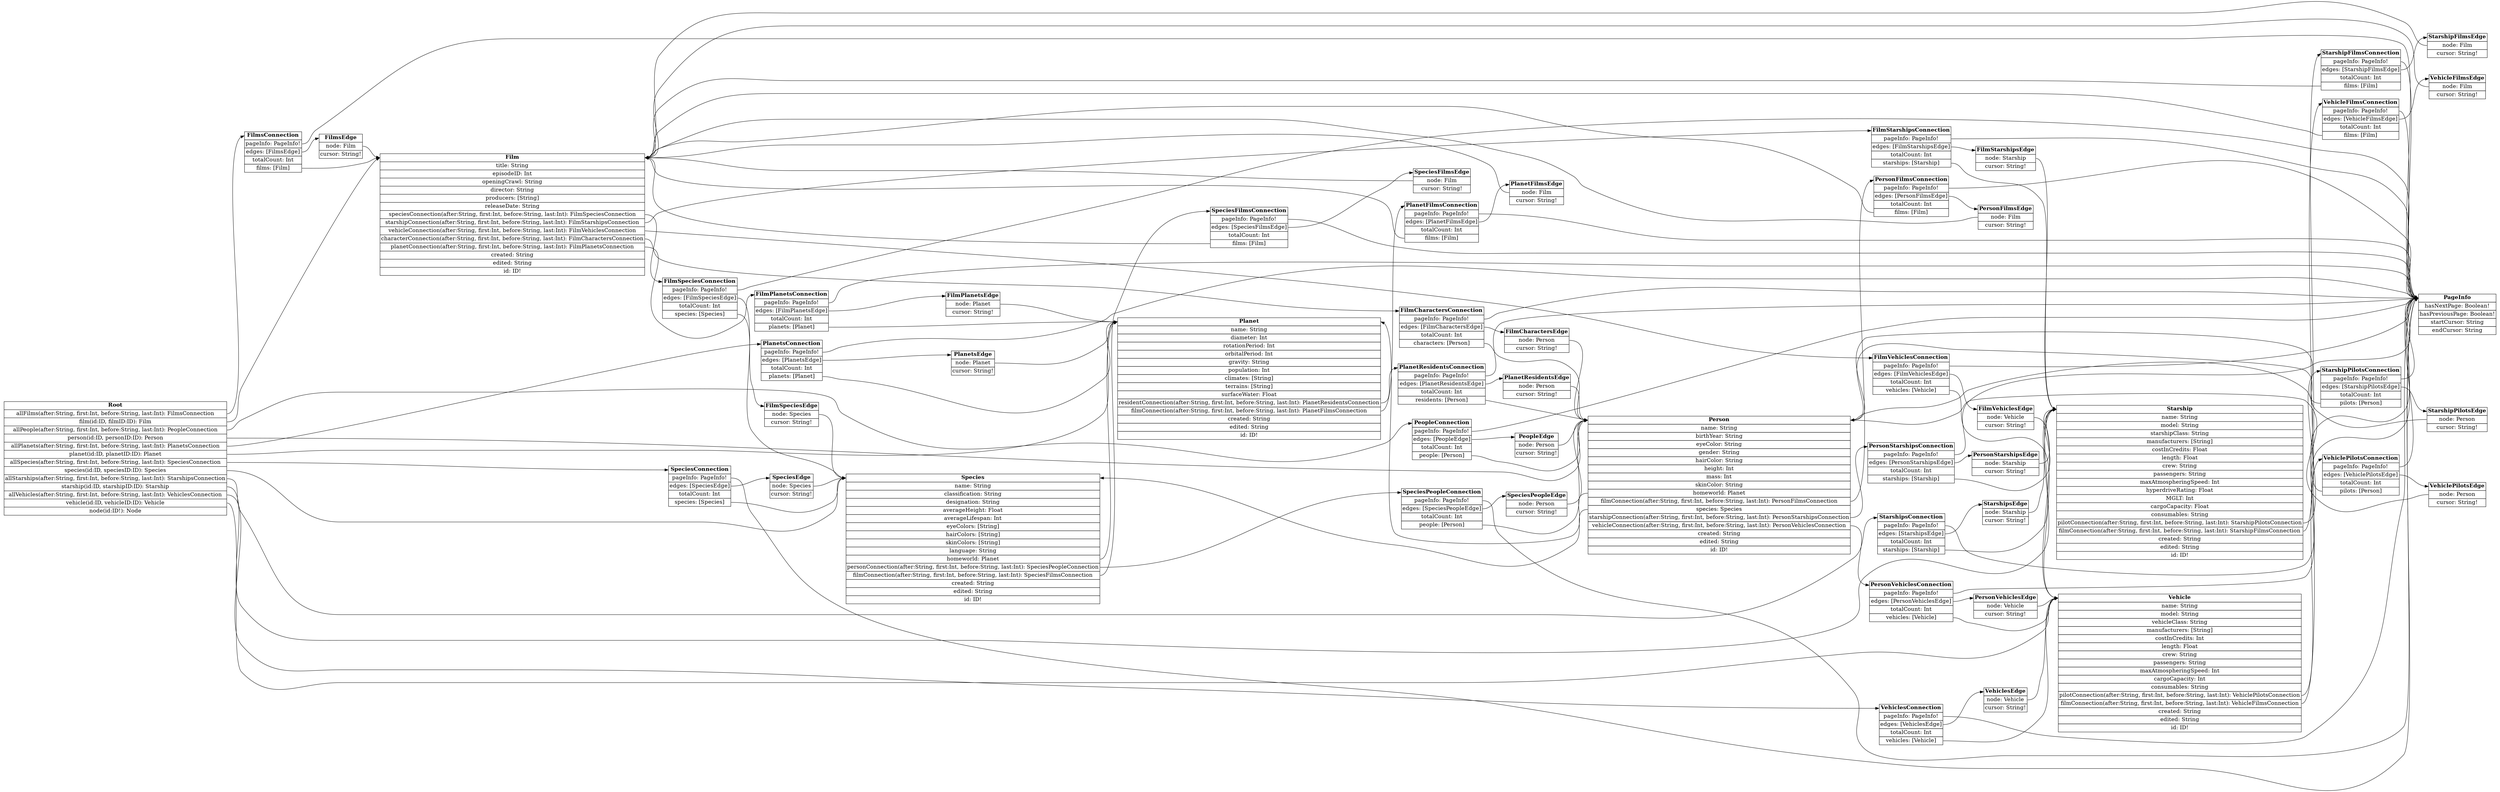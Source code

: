 digraph erd {
graph [
  rankdir = "LR"
];
node [
  fontsize = "16"
  shape = "plaintext"
];
edge [
];
Root [label=<<TABLE BORDER="0" CELLBORDER="1" CELLSPACING="0"><TR><TD PORT="__title"><B>Root</B></TD></TR><TR><TD PORT="allFilmsport">allFilms(after:String, first:Int, before:String, last:Int): FilmsConnection</TD></TR>,<TR><TD PORT="filmport">film(id:ID, filmID:ID): Film</TD></TR>,<TR><TD PORT="allPeopleport">allPeople(after:String, first:Int, before:String, last:Int): PeopleConnection</TD></TR>,<TR><TD PORT="personport">person(id:ID, personID:ID): Person</TD></TR>,<TR><TD PORT="allPlanetsport">allPlanets(after:String, first:Int, before:String, last:Int): PlanetsConnection</TD></TR>,<TR><TD PORT="planetport">planet(id:ID, planetID:ID): Planet</TD></TR>,<TR><TD PORT="allSpeciesport">allSpecies(after:String, first:Int, before:String, last:Int): SpeciesConnection</TD></TR>,<TR><TD PORT="speciesport">species(id:ID, speciesID:ID): Species</TD></TR>,<TR><TD PORT="allStarshipsport">allStarships(after:String, first:Int, before:String, last:Int): StarshipsConnection</TD></TR>,<TR><TD PORT="starshipport">starship(id:ID, starshipID:ID): Starship</TD></TR>,<TR><TD PORT="allVehiclesport">allVehicles(after:String, first:Int, before:String, last:Int): VehiclesConnection</TD></TR>,<TR><TD PORT="vehicleport">vehicle(id:ID, vehicleID:ID): Vehicle</TD></TR>,<TR><TD PORT="nodeport">node(id:ID!): Node</TD></TR></TABLE>>];
FilmsConnection [label=<<TABLE BORDER="0" CELLBORDER="1" CELLSPACING="0"><TR><TD PORT="__title"><B>FilmsConnection</B></TD></TR><TR><TD PORT="pageInfoport">pageInfo: PageInfo!</TD></TR>,<TR><TD PORT="edgesport">edges: [FilmsEdge]</TD></TR>,<TR><TD PORT="totalCountport">totalCount: Int</TD></TR>,<TR><TD PORT="filmsport">films: [Film]</TD></TR></TABLE>>];
Film [label=<<TABLE BORDER="0" CELLBORDER="1" CELLSPACING="0"><TR><TD PORT="__title"><B>Film</B></TD></TR><TR><TD PORT="titleport">title: String</TD></TR>,<TR><TD PORT="episodeIDport">episodeID: Int</TD></TR>,<TR><TD PORT="openingCrawlport">openingCrawl: String</TD></TR>,<TR><TD PORT="directorport">director: String</TD></TR>,<TR><TD PORT="producersport">producers: [String]</TD></TR>,<TR><TD PORT="releaseDateport">releaseDate: String</TD></TR>,<TR><TD PORT="speciesConnectionport">speciesConnection(after:String, first:Int, before:String, last:Int): FilmSpeciesConnection</TD></TR>,<TR><TD PORT="starshipConnectionport">starshipConnection(after:String, first:Int, before:String, last:Int): FilmStarshipsConnection</TD></TR>,<TR><TD PORT="vehicleConnectionport">vehicleConnection(after:String, first:Int, before:String, last:Int): FilmVehiclesConnection</TD></TR>,<TR><TD PORT="characterConnectionport">characterConnection(after:String, first:Int, before:String, last:Int): FilmCharactersConnection</TD></TR>,<TR><TD PORT="planetConnectionport">planetConnection(after:String, first:Int, before:String, last:Int): FilmPlanetsConnection</TD></TR>,<TR><TD PORT="createdport">created: String</TD></TR>,<TR><TD PORT="editedport">edited: String</TD></TR>,<TR><TD PORT="idport">id: ID!</TD></TR></TABLE>>];
PeopleConnection [label=<<TABLE BORDER="0" CELLBORDER="1" CELLSPACING="0"><TR><TD PORT="__title"><B>PeopleConnection</B></TD></TR><TR><TD PORT="pageInfoport">pageInfo: PageInfo!</TD></TR>,<TR><TD PORT="edgesport">edges: [PeopleEdge]</TD></TR>,<TR><TD PORT="totalCountport">totalCount: Int</TD></TR>,<TR><TD PORT="peopleport">people: [Person]</TD></TR></TABLE>>];
Person [label=<<TABLE BORDER="0" CELLBORDER="1" CELLSPACING="0"><TR><TD PORT="__title"><B>Person</B></TD></TR><TR><TD PORT="nameport">name: String</TD></TR>,<TR><TD PORT="birthYearport">birthYear: String</TD></TR>,<TR><TD PORT="eyeColorport">eyeColor: String</TD></TR>,<TR><TD PORT="genderport">gender: String</TD></TR>,<TR><TD PORT="hairColorport">hairColor: String</TD></TR>,<TR><TD PORT="heightport">height: Int</TD></TR>,<TR><TD PORT="massport">mass: Int</TD></TR>,<TR><TD PORT="skinColorport">skinColor: String</TD></TR>,<TR><TD PORT="homeworldport">homeworld: Planet</TD></TR>,<TR><TD PORT="filmConnectionport">filmConnection(after:String, first:Int, before:String, last:Int): PersonFilmsConnection</TD></TR>,<TR><TD PORT="speciesport">species: Species</TD></TR>,<TR><TD PORT="starshipConnectionport">starshipConnection(after:String, first:Int, before:String, last:Int): PersonStarshipsConnection</TD></TR>,<TR><TD PORT="vehicleConnectionport">vehicleConnection(after:String, first:Int, before:String, last:Int): PersonVehiclesConnection</TD></TR>,<TR><TD PORT="createdport">created: String</TD></TR>,<TR><TD PORT="editedport">edited: String</TD></TR>,<TR><TD PORT="idport">id: ID!</TD></TR></TABLE>>];
PlanetsConnection [label=<<TABLE BORDER="0" CELLBORDER="1" CELLSPACING="0"><TR><TD PORT="__title"><B>PlanetsConnection</B></TD></TR><TR><TD PORT="pageInfoport">pageInfo: PageInfo!</TD></TR>,<TR><TD PORT="edgesport">edges: [PlanetsEdge]</TD></TR>,<TR><TD PORT="totalCountport">totalCount: Int</TD></TR>,<TR><TD PORT="planetsport">planets: [Planet]</TD></TR></TABLE>>];
Planet [label=<<TABLE BORDER="0" CELLBORDER="1" CELLSPACING="0"><TR><TD PORT="__title"><B>Planet</B></TD></TR><TR><TD PORT="nameport">name: String</TD></TR>,<TR><TD PORT="diameterport">diameter: Int</TD></TR>,<TR><TD PORT="rotationPeriodport">rotationPeriod: Int</TD></TR>,<TR><TD PORT="orbitalPeriodport">orbitalPeriod: Int</TD></TR>,<TR><TD PORT="gravityport">gravity: String</TD></TR>,<TR><TD PORT="populationport">population: Int</TD></TR>,<TR><TD PORT="climatesport">climates: [String]</TD></TR>,<TR><TD PORT="terrainsport">terrains: [String]</TD></TR>,<TR><TD PORT="surfaceWaterport">surfaceWater: Float</TD></TR>,<TR><TD PORT="residentConnectionport">residentConnection(after:String, first:Int, before:String, last:Int): PlanetResidentsConnection</TD></TR>,<TR><TD PORT="filmConnectionport">filmConnection(after:String, first:Int, before:String, last:Int): PlanetFilmsConnection</TD></TR>,<TR><TD PORT="createdport">created: String</TD></TR>,<TR><TD PORT="editedport">edited: String</TD></TR>,<TR><TD PORT="idport">id: ID!</TD></TR></TABLE>>];
SpeciesConnection [label=<<TABLE BORDER="0" CELLBORDER="1" CELLSPACING="0"><TR><TD PORT="__title"><B>SpeciesConnection</B></TD></TR><TR><TD PORT="pageInfoport">pageInfo: PageInfo!</TD></TR>,<TR><TD PORT="edgesport">edges: [SpeciesEdge]</TD></TR>,<TR><TD PORT="totalCountport">totalCount: Int</TD></TR>,<TR><TD PORT="speciesport">species: [Species]</TD></TR></TABLE>>];
Species [label=<<TABLE BORDER="0" CELLBORDER="1" CELLSPACING="0"><TR><TD PORT="__title"><B>Species</B></TD></TR><TR><TD PORT="nameport">name: String</TD></TR>,<TR><TD PORT="classificationport">classification: String</TD></TR>,<TR><TD PORT="designationport">designation: String</TD></TR>,<TR><TD PORT="averageHeightport">averageHeight: Float</TD></TR>,<TR><TD PORT="averageLifespanport">averageLifespan: Int</TD></TR>,<TR><TD PORT="eyeColorsport">eyeColors: [String]</TD></TR>,<TR><TD PORT="hairColorsport">hairColors: [String]</TD></TR>,<TR><TD PORT="skinColorsport">skinColors: [String]</TD></TR>,<TR><TD PORT="languageport">language: String</TD></TR>,<TR><TD PORT="homeworldport">homeworld: Planet</TD></TR>,<TR><TD PORT="personConnectionport">personConnection(after:String, first:Int, before:String, last:Int): SpeciesPeopleConnection</TD></TR>,<TR><TD PORT="filmConnectionport">filmConnection(after:String, first:Int, before:String, last:Int): SpeciesFilmsConnection</TD></TR>,<TR><TD PORT="createdport">created: String</TD></TR>,<TR><TD PORT="editedport">edited: String</TD></TR>,<TR><TD PORT="idport">id: ID!</TD></TR></TABLE>>];
StarshipsConnection [label=<<TABLE BORDER="0" CELLBORDER="1" CELLSPACING="0"><TR><TD PORT="__title"><B>StarshipsConnection</B></TD></TR><TR><TD PORT="pageInfoport">pageInfo: PageInfo!</TD></TR>,<TR><TD PORT="edgesport">edges: [StarshipsEdge]</TD></TR>,<TR><TD PORT="totalCountport">totalCount: Int</TD></TR>,<TR><TD PORT="starshipsport">starships: [Starship]</TD></TR></TABLE>>];
Starship [label=<<TABLE BORDER="0" CELLBORDER="1" CELLSPACING="0"><TR><TD PORT="__title"><B>Starship</B></TD></TR><TR><TD PORT="nameport">name: String</TD></TR>,<TR><TD PORT="modelport">model: String</TD></TR>,<TR><TD PORT="starshipClassport">starshipClass: String</TD></TR>,<TR><TD PORT="manufacturersport">manufacturers: [String]</TD></TR>,<TR><TD PORT="costInCreditsport">costInCredits: Float</TD></TR>,<TR><TD PORT="lengthport">length: Float</TD></TR>,<TR><TD PORT="crewport">crew: String</TD></TR>,<TR><TD PORT="passengersport">passengers: String</TD></TR>,<TR><TD PORT="maxAtmospheringSpeedport">maxAtmospheringSpeed: Int</TD></TR>,<TR><TD PORT="hyperdriveRatingport">hyperdriveRating: Float</TD></TR>,<TR><TD PORT="MGLTport">MGLT: Int</TD></TR>,<TR><TD PORT="cargoCapacityport">cargoCapacity: Float</TD></TR>,<TR><TD PORT="consumablesport">consumables: String</TD></TR>,<TR><TD PORT="pilotConnectionport">pilotConnection(after:String, first:Int, before:String, last:Int): StarshipPilotsConnection</TD></TR>,<TR><TD PORT="filmConnectionport">filmConnection(after:String, first:Int, before:String, last:Int): StarshipFilmsConnection</TD></TR>,<TR><TD PORT="createdport">created: String</TD></TR>,<TR><TD PORT="editedport">edited: String</TD></TR>,<TR><TD PORT="idport">id: ID!</TD></TR></TABLE>>];
VehiclesConnection [label=<<TABLE BORDER="0" CELLBORDER="1" CELLSPACING="0"><TR><TD PORT="__title"><B>VehiclesConnection</B></TD></TR><TR><TD PORT="pageInfoport">pageInfo: PageInfo!</TD></TR>,<TR><TD PORT="edgesport">edges: [VehiclesEdge]</TD></TR>,<TR><TD PORT="totalCountport">totalCount: Int</TD></TR>,<TR><TD PORT="vehiclesport">vehicles: [Vehicle]</TD></TR></TABLE>>];
Vehicle [label=<<TABLE BORDER="0" CELLBORDER="1" CELLSPACING="0"><TR><TD PORT="__title"><B>Vehicle</B></TD></TR><TR><TD PORT="nameport">name: String</TD></TR>,<TR><TD PORT="modelport">model: String</TD></TR>,<TR><TD PORT="vehicleClassport">vehicleClass: String</TD></TR>,<TR><TD PORT="manufacturersport">manufacturers: [String]</TD></TR>,<TR><TD PORT="costInCreditsport">costInCredits: Int</TD></TR>,<TR><TD PORT="lengthport">length: Float</TD></TR>,<TR><TD PORT="crewport">crew: String</TD></TR>,<TR><TD PORT="passengersport">passengers: String</TD></TR>,<TR><TD PORT="maxAtmospheringSpeedport">maxAtmospheringSpeed: Int</TD></TR>,<TR><TD PORT="cargoCapacityport">cargoCapacity: Int</TD></TR>,<TR><TD PORT="consumablesport">consumables: String</TD></TR>,<TR><TD PORT="pilotConnectionport">pilotConnection(after:String, first:Int, before:String, last:Int): VehiclePilotsConnection</TD></TR>,<TR><TD PORT="filmConnectionport">filmConnection(after:String, first:Int, before:String, last:Int): VehicleFilmsConnection</TD></TR>,<TR><TD PORT="createdport">created: String</TD></TR>,<TR><TD PORT="editedport">edited: String</TD></TR>,<TR><TD PORT="idport">id: ID!</TD></TR></TABLE>>];
PageInfo [label=<<TABLE BORDER="0" CELLBORDER="1" CELLSPACING="0"><TR><TD PORT="__title"><B>PageInfo</B></TD></TR><TR><TD PORT="hasNextPageport">hasNextPage: Boolean!</TD></TR>,<TR><TD PORT="hasPreviousPageport">hasPreviousPage: Boolean!</TD></TR>,<TR><TD PORT="startCursorport">startCursor: String</TD></TR>,<TR><TD PORT="endCursorport">endCursor: String</TD></TR></TABLE>>];
FilmsEdge [label=<<TABLE BORDER="0" CELLBORDER="1" CELLSPACING="0"><TR><TD PORT="__title"><B>FilmsEdge</B></TD></TR><TR><TD PORT="nodeport">node: Film</TD></TR>,<TR><TD PORT="cursorport">cursor: String!</TD></TR></TABLE>>];
FilmSpeciesConnection [label=<<TABLE BORDER="0" CELLBORDER="1" CELLSPACING="0"><TR><TD PORT="__title"><B>FilmSpeciesConnection</B></TD></TR><TR><TD PORT="pageInfoport">pageInfo: PageInfo!</TD></TR>,<TR><TD PORT="edgesport">edges: [FilmSpeciesEdge]</TD></TR>,<TR><TD PORT="totalCountport">totalCount: Int</TD></TR>,<TR><TD PORT="speciesport">species: [Species]</TD></TR></TABLE>>];
FilmStarshipsConnection [label=<<TABLE BORDER="0" CELLBORDER="1" CELLSPACING="0"><TR><TD PORT="__title"><B>FilmStarshipsConnection</B></TD></TR><TR><TD PORT="pageInfoport">pageInfo: PageInfo!</TD></TR>,<TR><TD PORT="edgesport">edges: [FilmStarshipsEdge]</TD></TR>,<TR><TD PORT="totalCountport">totalCount: Int</TD></TR>,<TR><TD PORT="starshipsport">starships: [Starship]</TD></TR></TABLE>>];
FilmVehiclesConnection [label=<<TABLE BORDER="0" CELLBORDER="1" CELLSPACING="0"><TR><TD PORT="__title"><B>FilmVehiclesConnection</B></TD></TR><TR><TD PORT="pageInfoport">pageInfo: PageInfo!</TD></TR>,<TR><TD PORT="edgesport">edges: [FilmVehiclesEdge]</TD></TR>,<TR><TD PORT="totalCountport">totalCount: Int</TD></TR>,<TR><TD PORT="vehiclesport">vehicles: [Vehicle]</TD></TR></TABLE>>];
FilmCharactersConnection [label=<<TABLE BORDER="0" CELLBORDER="1" CELLSPACING="0"><TR><TD PORT="__title"><B>FilmCharactersConnection</B></TD></TR><TR><TD PORT="pageInfoport">pageInfo: PageInfo!</TD></TR>,<TR><TD PORT="edgesport">edges: [FilmCharactersEdge]</TD></TR>,<TR><TD PORT="totalCountport">totalCount: Int</TD></TR>,<TR><TD PORT="charactersport">characters: [Person]</TD></TR></TABLE>>];
FilmPlanetsConnection [label=<<TABLE BORDER="0" CELLBORDER="1" CELLSPACING="0"><TR><TD PORT="__title"><B>FilmPlanetsConnection</B></TD></TR><TR><TD PORT="pageInfoport">pageInfo: PageInfo!</TD></TR>,<TR><TD PORT="edgesport">edges: [FilmPlanetsEdge]</TD></TR>,<TR><TD PORT="totalCountport">totalCount: Int</TD></TR>,<TR><TD PORT="planetsport">planets: [Planet]</TD></TR></TABLE>>];
PeopleEdge [label=<<TABLE BORDER="0" CELLBORDER="1" CELLSPACING="0"><TR><TD PORT="__title"><B>PeopleEdge</B></TD></TR><TR><TD PORT="nodeport">node: Person</TD></TR>,<TR><TD PORT="cursorport">cursor: String!</TD></TR></TABLE>>];
PersonFilmsConnection [label=<<TABLE BORDER="0" CELLBORDER="1" CELLSPACING="0"><TR><TD PORT="__title"><B>PersonFilmsConnection</B></TD></TR><TR><TD PORT="pageInfoport">pageInfo: PageInfo!</TD></TR>,<TR><TD PORT="edgesport">edges: [PersonFilmsEdge]</TD></TR>,<TR><TD PORT="totalCountport">totalCount: Int</TD></TR>,<TR><TD PORT="filmsport">films: [Film]</TD></TR></TABLE>>];
PersonStarshipsConnection [label=<<TABLE BORDER="0" CELLBORDER="1" CELLSPACING="0"><TR><TD PORT="__title"><B>PersonStarshipsConnection</B></TD></TR><TR><TD PORT="pageInfoport">pageInfo: PageInfo!</TD></TR>,<TR><TD PORT="edgesport">edges: [PersonStarshipsEdge]</TD></TR>,<TR><TD PORT="totalCountport">totalCount: Int</TD></TR>,<TR><TD PORT="starshipsport">starships: [Starship]</TD></TR></TABLE>>];
PersonVehiclesConnection [label=<<TABLE BORDER="0" CELLBORDER="1" CELLSPACING="0"><TR><TD PORT="__title"><B>PersonVehiclesConnection</B></TD></TR><TR><TD PORT="pageInfoport">pageInfo: PageInfo!</TD></TR>,<TR><TD PORT="edgesport">edges: [PersonVehiclesEdge]</TD></TR>,<TR><TD PORT="totalCountport">totalCount: Int</TD></TR>,<TR><TD PORT="vehiclesport">vehicles: [Vehicle]</TD></TR></TABLE>>];
PlanetsEdge [label=<<TABLE BORDER="0" CELLBORDER="1" CELLSPACING="0"><TR><TD PORT="__title"><B>PlanetsEdge</B></TD></TR><TR><TD PORT="nodeport">node: Planet</TD></TR>,<TR><TD PORT="cursorport">cursor: String!</TD></TR></TABLE>>];
PlanetResidentsConnection [label=<<TABLE BORDER="0" CELLBORDER="1" CELLSPACING="0"><TR><TD PORT="__title"><B>PlanetResidentsConnection</B></TD></TR><TR><TD PORT="pageInfoport">pageInfo: PageInfo!</TD></TR>,<TR><TD PORT="edgesport">edges: [PlanetResidentsEdge]</TD></TR>,<TR><TD PORT="totalCountport">totalCount: Int</TD></TR>,<TR><TD PORT="residentsport">residents: [Person]</TD></TR></TABLE>>];
PlanetFilmsConnection [label=<<TABLE BORDER="0" CELLBORDER="1" CELLSPACING="0"><TR><TD PORT="__title"><B>PlanetFilmsConnection</B></TD></TR><TR><TD PORT="pageInfoport">pageInfo: PageInfo!</TD></TR>,<TR><TD PORT="edgesport">edges: [PlanetFilmsEdge]</TD></TR>,<TR><TD PORT="totalCountport">totalCount: Int</TD></TR>,<TR><TD PORT="filmsport">films: [Film]</TD></TR></TABLE>>];
SpeciesEdge [label=<<TABLE BORDER="0" CELLBORDER="1" CELLSPACING="0"><TR><TD PORT="__title"><B>SpeciesEdge</B></TD></TR><TR><TD PORT="nodeport">node: Species</TD></TR>,<TR><TD PORT="cursorport">cursor: String!</TD></TR></TABLE>>];
SpeciesPeopleConnection [label=<<TABLE BORDER="0" CELLBORDER="1" CELLSPACING="0"><TR><TD PORT="__title"><B>SpeciesPeopleConnection</B></TD></TR><TR><TD PORT="pageInfoport">pageInfo: PageInfo!</TD></TR>,<TR><TD PORT="edgesport">edges: [SpeciesPeopleEdge]</TD></TR>,<TR><TD PORT="totalCountport">totalCount: Int</TD></TR>,<TR><TD PORT="peopleport">people: [Person]</TD></TR></TABLE>>];
SpeciesFilmsConnection [label=<<TABLE BORDER="0" CELLBORDER="1" CELLSPACING="0"><TR><TD PORT="__title"><B>SpeciesFilmsConnection</B></TD></TR><TR><TD PORT="pageInfoport">pageInfo: PageInfo!</TD></TR>,<TR><TD PORT="edgesport">edges: [SpeciesFilmsEdge]</TD></TR>,<TR><TD PORT="totalCountport">totalCount: Int</TD></TR>,<TR><TD PORT="filmsport">films: [Film]</TD></TR></TABLE>>];
StarshipsEdge [label=<<TABLE BORDER="0" CELLBORDER="1" CELLSPACING="0"><TR><TD PORT="__title"><B>StarshipsEdge</B></TD></TR><TR><TD PORT="nodeport">node: Starship</TD></TR>,<TR><TD PORT="cursorport">cursor: String!</TD></TR></TABLE>>];
StarshipPilotsConnection [label=<<TABLE BORDER="0" CELLBORDER="1" CELLSPACING="0"><TR><TD PORT="__title"><B>StarshipPilotsConnection</B></TD></TR><TR><TD PORT="pageInfoport">pageInfo: PageInfo!</TD></TR>,<TR><TD PORT="edgesport">edges: [StarshipPilotsEdge]</TD></TR>,<TR><TD PORT="totalCountport">totalCount: Int</TD></TR>,<TR><TD PORT="pilotsport">pilots: [Person]</TD></TR></TABLE>>];
StarshipFilmsConnection [label=<<TABLE BORDER="0" CELLBORDER="1" CELLSPACING="0"><TR><TD PORT="__title"><B>StarshipFilmsConnection</B></TD></TR><TR><TD PORT="pageInfoport">pageInfo: PageInfo!</TD></TR>,<TR><TD PORT="edgesport">edges: [StarshipFilmsEdge]</TD></TR>,<TR><TD PORT="totalCountport">totalCount: Int</TD></TR>,<TR><TD PORT="filmsport">films: [Film]</TD></TR></TABLE>>];
VehiclesEdge [label=<<TABLE BORDER="0" CELLBORDER="1" CELLSPACING="0"><TR><TD PORT="__title"><B>VehiclesEdge</B></TD></TR><TR><TD PORT="nodeport">node: Vehicle</TD></TR>,<TR><TD PORT="cursorport">cursor: String!</TD></TR></TABLE>>];
VehiclePilotsConnection [label=<<TABLE BORDER="0" CELLBORDER="1" CELLSPACING="0"><TR><TD PORT="__title"><B>VehiclePilotsConnection</B></TD></TR><TR><TD PORT="pageInfoport">pageInfo: PageInfo!</TD></TR>,<TR><TD PORT="edgesport">edges: [VehiclePilotsEdge]</TD></TR>,<TR><TD PORT="totalCountport">totalCount: Int</TD></TR>,<TR><TD PORT="pilotsport">pilots: [Person]</TD></TR></TABLE>>];
VehicleFilmsConnection [label=<<TABLE BORDER="0" CELLBORDER="1" CELLSPACING="0"><TR><TD PORT="__title"><B>VehicleFilmsConnection</B></TD></TR><TR><TD PORT="pageInfoport">pageInfo: PageInfo!</TD></TR>,<TR><TD PORT="edgesport">edges: [VehicleFilmsEdge]</TD></TR>,<TR><TD PORT="totalCountport">totalCount: Int</TD></TR>,<TR><TD PORT="filmsport">films: [Film]</TD></TR></TABLE>>];
FilmSpeciesEdge [label=<<TABLE BORDER="0" CELLBORDER="1" CELLSPACING="0"><TR><TD PORT="__title"><B>FilmSpeciesEdge</B></TD></TR><TR><TD PORT="nodeport">node: Species</TD></TR>,<TR><TD PORT="cursorport">cursor: String!</TD></TR></TABLE>>];
FilmStarshipsEdge [label=<<TABLE BORDER="0" CELLBORDER="1" CELLSPACING="0"><TR><TD PORT="__title"><B>FilmStarshipsEdge</B></TD></TR><TR><TD PORT="nodeport">node: Starship</TD></TR>,<TR><TD PORT="cursorport">cursor: String!</TD></TR></TABLE>>];
FilmVehiclesEdge [label=<<TABLE BORDER="0" CELLBORDER="1" CELLSPACING="0"><TR><TD PORT="__title"><B>FilmVehiclesEdge</B></TD></TR><TR><TD PORT="nodeport">node: Vehicle</TD></TR>,<TR><TD PORT="cursorport">cursor: String!</TD></TR></TABLE>>];
FilmCharactersEdge [label=<<TABLE BORDER="0" CELLBORDER="1" CELLSPACING="0"><TR><TD PORT="__title"><B>FilmCharactersEdge</B></TD></TR><TR><TD PORT="nodeport">node: Person</TD></TR>,<TR><TD PORT="cursorport">cursor: String!</TD></TR></TABLE>>];
FilmPlanetsEdge [label=<<TABLE BORDER="0" CELLBORDER="1" CELLSPACING="0"><TR><TD PORT="__title"><B>FilmPlanetsEdge</B></TD></TR><TR><TD PORT="nodeport">node: Planet</TD></TR>,<TR><TD PORT="cursorport">cursor: String!</TD></TR></TABLE>>];
PersonFilmsEdge [label=<<TABLE BORDER="0" CELLBORDER="1" CELLSPACING="0"><TR><TD PORT="__title"><B>PersonFilmsEdge</B></TD></TR><TR><TD PORT="nodeport">node: Film</TD></TR>,<TR><TD PORT="cursorport">cursor: String!</TD></TR></TABLE>>];
PersonStarshipsEdge [label=<<TABLE BORDER="0" CELLBORDER="1" CELLSPACING="0"><TR><TD PORT="__title"><B>PersonStarshipsEdge</B></TD></TR><TR><TD PORT="nodeport">node: Starship</TD></TR>,<TR><TD PORT="cursorport">cursor: String!</TD></TR></TABLE>>];
PersonVehiclesEdge [label=<<TABLE BORDER="0" CELLBORDER="1" CELLSPACING="0"><TR><TD PORT="__title"><B>PersonVehiclesEdge</B></TD></TR><TR><TD PORT="nodeport">node: Vehicle</TD></TR>,<TR><TD PORT="cursorport">cursor: String!</TD></TR></TABLE>>];
PlanetResidentsEdge [label=<<TABLE BORDER="0" CELLBORDER="1" CELLSPACING="0"><TR><TD PORT="__title"><B>PlanetResidentsEdge</B></TD></TR><TR><TD PORT="nodeport">node: Person</TD></TR>,<TR><TD PORT="cursorport">cursor: String!</TD></TR></TABLE>>];
PlanetFilmsEdge [label=<<TABLE BORDER="0" CELLBORDER="1" CELLSPACING="0"><TR><TD PORT="__title"><B>PlanetFilmsEdge</B></TD></TR><TR><TD PORT="nodeport">node: Film</TD></TR>,<TR><TD PORT="cursorport">cursor: String!</TD></TR></TABLE>>];
SpeciesPeopleEdge [label=<<TABLE BORDER="0" CELLBORDER="1" CELLSPACING="0"><TR><TD PORT="__title"><B>SpeciesPeopleEdge</B></TD></TR><TR><TD PORT="nodeport">node: Person</TD></TR>,<TR><TD PORT="cursorport">cursor: String!</TD></TR></TABLE>>];
SpeciesFilmsEdge [label=<<TABLE BORDER="0" CELLBORDER="1" CELLSPACING="0"><TR><TD PORT="__title"><B>SpeciesFilmsEdge</B></TD></TR><TR><TD PORT="nodeport">node: Film</TD></TR>,<TR><TD PORT="cursorport">cursor: String!</TD></TR></TABLE>>];
StarshipPilotsEdge [label=<<TABLE BORDER="0" CELLBORDER="1" CELLSPACING="0"><TR><TD PORT="__title"><B>StarshipPilotsEdge</B></TD></TR><TR><TD PORT="nodeport">node: Person</TD></TR>,<TR><TD PORT="cursorport">cursor: String!</TD></TR></TABLE>>];
StarshipFilmsEdge [label=<<TABLE BORDER="0" CELLBORDER="1" CELLSPACING="0"><TR><TD PORT="__title"><B>StarshipFilmsEdge</B></TD></TR><TR><TD PORT="nodeport">node: Film</TD></TR>,<TR><TD PORT="cursorport">cursor: String!</TD></TR></TABLE>>];
VehiclePilotsEdge [label=<<TABLE BORDER="0" CELLBORDER="1" CELLSPACING="0"><TR><TD PORT="__title"><B>VehiclePilotsEdge</B></TD></TR><TR><TD PORT="nodeport">node: Person</TD></TR>,<TR><TD PORT="cursorport">cursor: String!</TD></TR></TABLE>>];
VehicleFilmsEdge [label=<<TABLE BORDER="0" CELLBORDER="1" CELLSPACING="0"><TR><TD PORT="__title"><B>VehicleFilmsEdge</B></TD></TR><TR><TD PORT="nodeport">node: Film</TD></TR>,<TR><TD PORT="cursorport">cursor: String!</TD></TR></TABLE>>];

Root:allFilmsport -> FilmsConnection:__title
Root:filmport -> Film:__title
Root:allPeopleport -> PeopleConnection:__title
Root:personport -> Person:__title
Root:allPlanetsport -> PlanetsConnection:__title
Root:planetport -> Planet:__title
Root:allSpeciesport -> SpeciesConnection:__title
Root:speciesport -> Species:__title
Root:allStarshipsport -> StarshipsConnection:__title
Root:starshipport -> Starship:__title
Root:allVehiclesport -> VehiclesConnection:__title
Root:vehicleport -> Vehicle:__title
FilmsConnection:pageInfoport -> PageInfo:__title
FilmsConnection:edgesport -> FilmsEdge:__title
FilmsConnection:filmsport -> Film:__title
Film:speciesConnectionport -> FilmSpeciesConnection:__title
Film:starshipConnectionport -> FilmStarshipsConnection:__title
Film:vehicleConnectionport -> FilmVehiclesConnection:__title
Film:characterConnectionport -> FilmCharactersConnection:__title
Film:planetConnectionport -> FilmPlanetsConnection:__title
PeopleConnection:pageInfoport -> PageInfo:__title
PeopleConnection:edgesport -> PeopleEdge:__title
PeopleConnection:peopleport -> Person:__title
Person:homeworldport -> Planet:__title
Person:filmConnectionport -> PersonFilmsConnection:__title
Person:speciesport -> Species:__title
Person:starshipConnectionport -> PersonStarshipsConnection:__title
Person:vehicleConnectionport -> PersonVehiclesConnection:__title
PlanetsConnection:pageInfoport -> PageInfo:__title
PlanetsConnection:edgesport -> PlanetsEdge:__title
PlanetsConnection:planetsport -> Planet:__title
Planet:residentConnectionport -> PlanetResidentsConnection:__title
Planet:filmConnectionport -> PlanetFilmsConnection:__title
SpeciesConnection:pageInfoport -> PageInfo:__title
SpeciesConnection:edgesport -> SpeciesEdge:__title
SpeciesConnection:speciesport -> Species:__title
Species:homeworldport -> Planet:__title
Species:personConnectionport -> SpeciesPeopleConnection:__title
Species:filmConnectionport -> SpeciesFilmsConnection:__title
StarshipsConnection:pageInfoport -> PageInfo:__title
StarshipsConnection:edgesport -> StarshipsEdge:__title
StarshipsConnection:starshipsport -> Starship:__title
Starship:pilotConnectionport -> StarshipPilotsConnection:__title
Starship:filmConnectionport -> StarshipFilmsConnection:__title
VehiclesConnection:pageInfoport -> PageInfo:__title
VehiclesConnection:edgesport -> VehiclesEdge:__title
VehiclesConnection:vehiclesport -> Vehicle:__title
Vehicle:pilotConnectionport -> VehiclePilotsConnection:__title
Vehicle:filmConnectionport -> VehicleFilmsConnection:__title
FilmsEdge:nodeport -> Film:__title
FilmSpeciesConnection:pageInfoport -> PageInfo:__title
FilmSpeciesConnection:edgesport -> FilmSpeciesEdge:__title
FilmSpeciesConnection:speciesport -> Species:__title
FilmStarshipsConnection:pageInfoport -> PageInfo:__title
FilmStarshipsConnection:edgesport -> FilmStarshipsEdge:__title
FilmStarshipsConnection:starshipsport -> Starship:__title
FilmVehiclesConnection:pageInfoport -> PageInfo:__title
FilmVehiclesConnection:edgesport -> FilmVehiclesEdge:__title
FilmVehiclesConnection:vehiclesport -> Vehicle:__title
FilmCharactersConnection:pageInfoport -> PageInfo:__title
FilmCharactersConnection:edgesport -> FilmCharactersEdge:__title
FilmCharactersConnection:charactersport -> Person:__title
FilmPlanetsConnection:pageInfoport -> PageInfo:__title
FilmPlanetsConnection:edgesport -> FilmPlanetsEdge:__title
FilmPlanetsConnection:planetsport -> Planet:__title
PeopleEdge:nodeport -> Person:__title
PersonFilmsConnection:pageInfoport -> PageInfo:__title
PersonFilmsConnection:edgesport -> PersonFilmsEdge:__title
PersonFilmsConnection:filmsport -> Film:__title
PersonStarshipsConnection:pageInfoport -> PageInfo:__title
PersonStarshipsConnection:edgesport -> PersonStarshipsEdge:__title
PersonStarshipsConnection:starshipsport -> Starship:__title
PersonVehiclesConnection:pageInfoport -> PageInfo:__title
PersonVehiclesConnection:edgesport -> PersonVehiclesEdge:__title
PersonVehiclesConnection:vehiclesport -> Vehicle:__title
PlanetsEdge:nodeport -> Planet:__title
PlanetResidentsConnection:pageInfoport -> PageInfo:__title
PlanetResidentsConnection:edgesport -> PlanetResidentsEdge:__title
PlanetResidentsConnection:residentsport -> Person:__title
PlanetFilmsConnection:pageInfoport -> PageInfo:__title
PlanetFilmsConnection:edgesport -> PlanetFilmsEdge:__title
PlanetFilmsConnection:filmsport -> Film:__title
SpeciesEdge:nodeport -> Species:__title
SpeciesPeopleConnection:pageInfoport -> PageInfo:__title
SpeciesPeopleConnection:edgesport -> SpeciesPeopleEdge:__title
SpeciesPeopleConnection:peopleport -> Person:__title
SpeciesFilmsConnection:pageInfoport -> PageInfo:__title
SpeciesFilmsConnection:edgesport -> SpeciesFilmsEdge:__title
SpeciesFilmsConnection:filmsport -> Film:__title
StarshipsEdge:nodeport -> Starship:__title
StarshipPilotsConnection:pageInfoport -> PageInfo:__title
StarshipPilotsConnection:edgesport -> StarshipPilotsEdge:__title
StarshipPilotsConnection:pilotsport -> Person:__title
StarshipFilmsConnection:pageInfoport -> PageInfo:__title
StarshipFilmsConnection:edgesport -> StarshipFilmsEdge:__title
StarshipFilmsConnection:filmsport -> Film:__title
VehiclesEdge:nodeport -> Vehicle:__title
VehiclePilotsConnection:pageInfoport -> PageInfo:__title
VehiclePilotsConnection:edgesport -> VehiclePilotsEdge:__title
VehiclePilotsConnection:pilotsport -> Person:__title
VehicleFilmsConnection:pageInfoport -> PageInfo:__title
VehicleFilmsConnection:edgesport -> VehicleFilmsEdge:__title
VehicleFilmsConnection:filmsport -> Film:__title
FilmSpeciesEdge:nodeport -> Species:__title
FilmStarshipsEdge:nodeport -> Starship:__title
FilmVehiclesEdge:nodeport -> Vehicle:__title
FilmCharactersEdge:nodeport -> Person:__title
FilmPlanetsEdge:nodeport -> Planet:__title
PersonFilmsEdge:nodeport -> Film:__title
PersonStarshipsEdge:nodeport -> Starship:__title
PersonVehiclesEdge:nodeport -> Vehicle:__title
PlanetResidentsEdge:nodeport -> Person:__title
PlanetFilmsEdge:nodeport -> Film:__title
SpeciesPeopleEdge:nodeport -> Person:__title
SpeciesFilmsEdge:nodeport -> Film:__title
StarshipPilotsEdge:nodeport -> Person:__title
StarshipFilmsEdge:nodeport -> Film:__title
VehiclePilotsEdge:nodeport -> Person:__title
VehicleFilmsEdge:nodeport -> Film:__title
}

